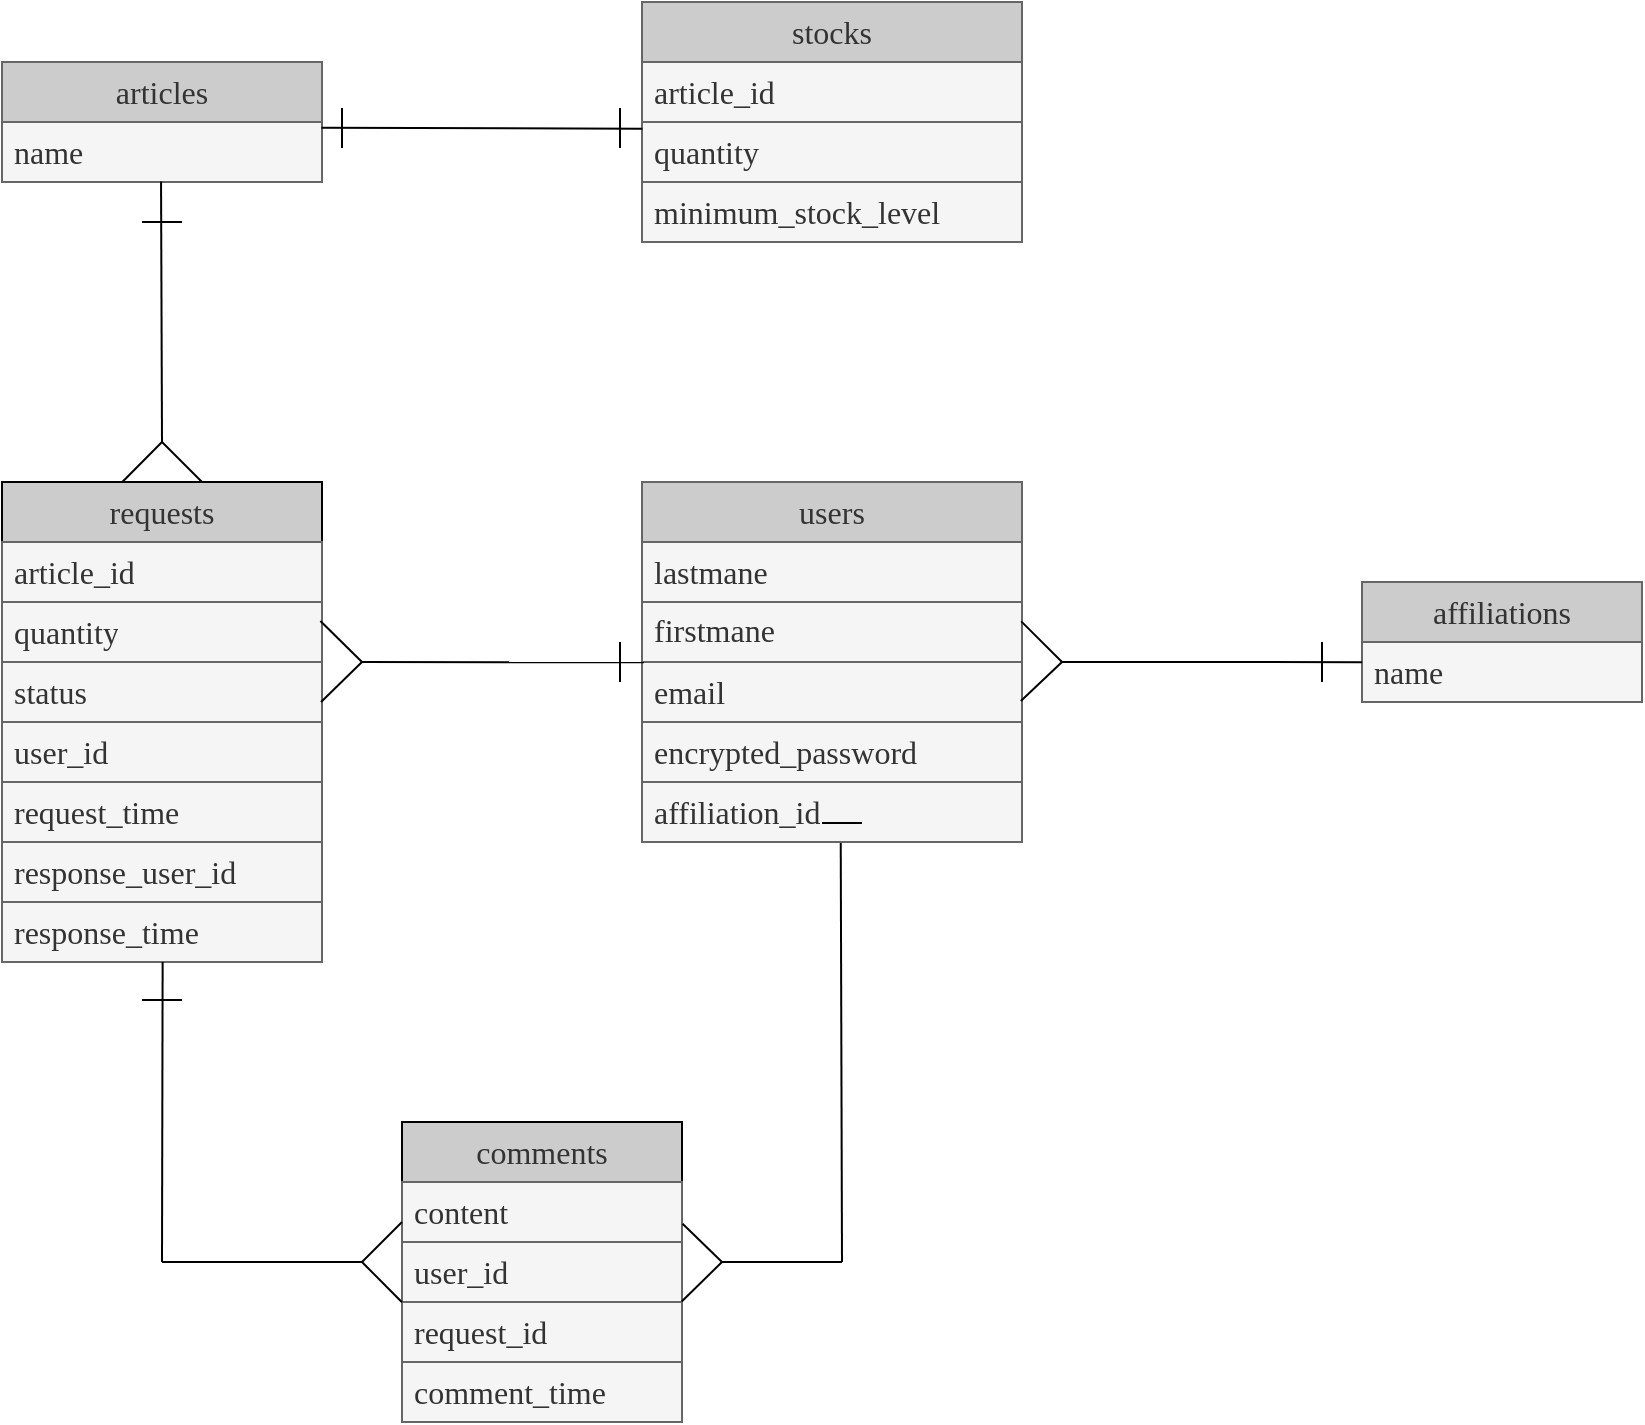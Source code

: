 <mxfile>
    <diagram id="Gapq9H3bDP9QJpvoK2ed" name="ページ1">
        <mxGraphModel dx="736" dy="667" grid="1" gridSize="10" guides="1" tooltips="1" connect="1" arrows="1" fold="1" page="1" pageScale="1" pageWidth="1169" pageHeight="827" math="0" shadow="0">
            <root>
                <mxCell id="0"/>
                <mxCell id="1" parent="0"/>
                <mxCell id="3" value="&lt;span style=&quot;caret-color: rgb(0, 0, 0); font-family: -webkit-standard; font-size: medium; text-align: start;&quot;&gt;requests&lt;/span&gt;" style="swimlane;fontStyle=0;childLayout=stackLayout;horizontal=1;startSize=30;horizontalStack=0;resizeParent=1;resizeParentMax=0;resizeLast=0;collapsible=1;marginBottom=0;whiteSpace=wrap;html=1;fillColor=#CCCCCC;fontColor=#333333;labelBackgroundColor=none;" parent="1" vertex="1">
                    <mxGeometry x="160" y="320" width="160" height="240" as="geometry"/>
                </mxCell>
                <mxCell id="4" value="&lt;span style=&quot;caret-color: rgb(0, 0, 0); font-family: -webkit-standard; font-size: medium;&quot;&gt;article_id&lt;/span&gt;" style="text;strokeColor=#666666;fillColor=#f5f5f5;align=left;verticalAlign=middle;spacingLeft=4;spacingRight=4;overflow=hidden;points=[[0,0.5],[1,0.5]];portConstraint=eastwest;rotatable=0;whiteSpace=wrap;html=1;fontColor=#333333;" parent="3" vertex="1">
                    <mxGeometry y="30" width="160" height="30" as="geometry"/>
                </mxCell>
                <mxCell id="5" value="&lt;span style=&quot;caret-color: rgb(0, 0, 0); font-family: -webkit-standard; font-size: medium;&quot;&gt;quantity&lt;/span&gt;" style="text;strokeColor=#666666;fillColor=#f5f5f5;align=left;verticalAlign=middle;spacingLeft=4;spacingRight=4;overflow=hidden;points=[[0,0.5],[1,0.5]];portConstraint=eastwest;rotatable=0;whiteSpace=wrap;html=1;fontColor=#333333;" parent="3" vertex="1">
                    <mxGeometry y="60" width="160" height="30" as="geometry"/>
                </mxCell>
                <mxCell id="11" value="&lt;font size=&quot;3&quot; face=&quot;-webkit-standard&quot;&gt;&lt;span style=&quot;caret-color: rgb(0, 0, 0);&quot;&gt;status&lt;/span&gt;&lt;/font&gt;" style="text;strokeColor=#666666;fillColor=#f5f5f5;align=left;verticalAlign=middle;spacingLeft=4;spacingRight=4;overflow=hidden;points=[[0,0.5],[1,0.5]];portConstraint=eastwest;rotatable=0;whiteSpace=wrap;html=1;fontColor=#333333;" parent="3" vertex="1">
                    <mxGeometry y="90" width="160" height="30" as="geometry"/>
                </mxCell>
                <mxCell id="9" value="&lt;span style=&quot;caret-color: rgb(0, 0, 0); font-family: -webkit-standard; font-size: medium;&quot;&gt;user_id&lt;/span&gt;" style="text;strokeColor=#666666;fillColor=#f5f5f5;align=left;verticalAlign=middle;spacingLeft=4;spacingRight=4;overflow=hidden;points=[[0,0.5],[1,0.5]];portConstraint=eastwest;rotatable=0;whiteSpace=wrap;html=1;fontColor=#333333;" parent="3" vertex="1">
                    <mxGeometry y="120" width="160" height="30" as="geometry"/>
                </mxCell>
                <mxCell id="10" value="&lt;span style=&quot;caret-color: rgb(0, 0, 0); font-family: -webkit-standard; font-size: medium;&quot;&gt;request_time&lt;/span&gt;" style="text;strokeColor=#666666;fillColor=#f5f5f5;align=left;verticalAlign=middle;spacingLeft=4;spacingRight=4;overflow=hidden;points=[[0,0.5],[1,0.5]];portConstraint=eastwest;rotatable=0;whiteSpace=wrap;html=1;fontColor=#333333;" parent="3" vertex="1">
                    <mxGeometry y="150" width="160" height="30" as="geometry"/>
                </mxCell>
                <mxCell id="8" value="&lt;span style=&quot;caret-color: rgb(0, 0, 0); font-family: -webkit-standard; font-size: medium;&quot;&gt;response_user_id&lt;/span&gt;" style="text;strokeColor=#666666;fillColor=#f5f5f5;align=left;verticalAlign=middle;spacingLeft=4;spacingRight=4;overflow=hidden;points=[[0,0.5],[1,0.5]];portConstraint=eastwest;rotatable=0;whiteSpace=wrap;html=1;fontColor=#333333;" parent="3" vertex="1">
                    <mxGeometry y="180" width="160" height="30" as="geometry"/>
                </mxCell>
                <mxCell id="7" value="&lt;span style=&quot;caret-color: rgb(0, 0, 0); font-family: -webkit-standard; font-size: medium;&quot;&gt;response_time&lt;/span&gt;" style="text;strokeColor=#666666;fillColor=#f5f5f5;align=left;verticalAlign=middle;spacingLeft=4;spacingRight=4;overflow=hidden;points=[[0,0.5],[1,0.5]];portConstraint=eastwest;rotatable=0;whiteSpace=wrap;html=1;fontColor=#333333;" parent="3" vertex="1">
                    <mxGeometry y="210" width="160" height="30" as="geometry"/>
                </mxCell>
                <mxCell id="12" value="&lt;span style=&quot;caret-color: rgb(0, 0, 0); font-family: -webkit-standard; font-size: medium; text-align: start;&quot;&gt;users&lt;/span&gt;" style="swimlane;fontStyle=0;childLayout=stackLayout;horizontal=1;startSize=30;horizontalStack=0;resizeParent=1;resizeParentMax=0;resizeLast=0;collapsible=1;marginBottom=0;whiteSpace=wrap;html=1;fontColor=#333333;fillColor=#CCCCCC;strokeColor=#666666;" parent="1" vertex="1">
                    <mxGeometry x="480" y="320" width="190" height="180" as="geometry"/>
                </mxCell>
                <mxCell id="13" value="&lt;span style=&quot;color: rgb(51, 51, 51); font-family: -webkit-standard; font-size: medium; font-style: normal; font-variant-ligatures: normal; font-variant-caps: normal; font-weight: 400; letter-spacing: normal; orphans: 2; text-align: left; text-indent: 0px; text-transform: none; widows: 2; word-spacing: 0px; -webkit-text-stroke-width: 0px; caret-color: rgb(0, 0, 0); text-decoration-thickness: initial; text-decoration-style: initial; text-decoration-color: initial; float: none; display: inline !important;&quot;&gt;lastmane&lt;/span&gt;" style="text;strokeColor=#666666;fillColor=#f5f5f5;align=left;verticalAlign=middle;spacingLeft=4;spacingRight=4;overflow=hidden;points=[[0,0.5],[1,0.5]];portConstraint=eastwest;rotatable=0;whiteSpace=wrap;html=1;fontColor=#333333;labelBackgroundColor=none;" parent="12" vertex="1">
                    <mxGeometry y="30" width="190" height="30" as="geometry"/>
                </mxCell>
                <mxCell id="60" value="&lt;div style=&quot;line-height: 18px;&quot;&gt;&lt;font size=&quot;3&quot; face=&quot;-webkit-standard&quot;&gt;&lt;span style=&quot;caret-color: rgb(0, 0, 0);&quot;&gt;firstmane&lt;/span&gt;&lt;/font&gt;&lt;/div&gt;" style="text;strokeColor=#666666;fillColor=#f5f5f5;align=left;verticalAlign=middle;spacingLeft=4;spacingRight=4;overflow=hidden;points=[[0,0.5],[1,0.5]];portConstraint=eastwest;rotatable=0;whiteSpace=wrap;html=1;fontColor=#333333;labelBackgroundColor=none;" parent="12" vertex="1">
                    <mxGeometry y="60" width="190" height="30" as="geometry"/>
                </mxCell>
                <mxCell id="16" value="&lt;span style=&quot;caret-color: rgb(0, 0, 0); font-family: -webkit-standard; font-size: medium;&quot;&gt;email&lt;span class=&quot;Apple-converted-space&quot;&gt;&amp;nbsp;&lt;/span&gt;&lt;/span&gt;" style="text;strokeColor=#666666;fillColor=#f5f5f5;align=left;verticalAlign=middle;spacingLeft=4;spacingRight=4;overflow=hidden;points=[[0,0.5],[1,0.5]];portConstraint=eastwest;rotatable=0;whiteSpace=wrap;html=1;fontColor=#333333;" parent="12" vertex="1">
                    <mxGeometry y="90" width="190" height="30" as="geometry"/>
                </mxCell>
                <mxCell id="14" value="&lt;span style=&quot;caret-color: rgb(0, 0, 0); font-family: -webkit-standard; font-size: medium;&quot;&gt;encrypted_password&lt;span class=&quot;Apple-converted-space&quot;&gt;&amp;nbsp;&lt;/span&gt;&lt;/span&gt;" style="text;strokeColor=#666666;fillColor=#f5f5f5;align=left;verticalAlign=middle;spacingLeft=4;spacingRight=4;overflow=hidden;points=[[0,0.5],[1,0.5]];portConstraint=eastwest;rotatable=0;whiteSpace=wrap;html=1;fontColor=#333333;" parent="12" vertex="1">
                    <mxGeometry y="120" width="190" height="30" as="geometry"/>
                </mxCell>
                <mxCell id="15" value="&lt;span style=&quot;caret-color: rgb(0, 0, 0); font-family: -webkit-standard; font-size: medium;&quot;&gt;affiliation_id&lt;/span&gt;" style="text;strokeColor=#666666;fillColor=#f5f5f5;align=left;verticalAlign=middle;spacingLeft=4;spacingRight=4;overflow=hidden;points=[[0,0.5],[1,0.5]];portConstraint=eastwest;rotatable=0;whiteSpace=wrap;html=1;fontColor=#333333;" parent="12" vertex="1">
                    <mxGeometry y="150" width="190" height="30" as="geometry"/>
                </mxCell>
                <mxCell id="17" value="&lt;span style=&quot;caret-color: rgb(0, 0, 0); font-family: -webkit-standard; font-size: medium; text-align: start;&quot;&gt;comments&lt;/span&gt;" style="swimlane;fontStyle=0;childLayout=stackLayout;horizontal=1;startSize=30;horizontalStack=0;resizeParent=1;resizeParentMax=0;resizeLast=0;collapsible=1;marginBottom=0;whiteSpace=wrap;html=1;labelBackgroundColor=none;fillColor=#CCCCCC;fontColor=#333333;" parent="1" vertex="1">
                    <mxGeometry x="360" y="640" width="140" height="150" as="geometry"/>
                </mxCell>
                <mxCell id="18" value="&lt;span style=&quot;caret-color: rgb(0, 0, 0); font-family: -webkit-standard; font-size: medium;&quot;&gt;content&lt;/span&gt;" style="text;strokeColor=#666666;fillColor=#f5f5f5;align=left;verticalAlign=middle;spacingLeft=4;spacingRight=4;overflow=hidden;points=[[0,0.5],[1,0.5]];portConstraint=eastwest;rotatable=0;whiteSpace=wrap;html=1;labelBackgroundColor=none;fontColor=#333333;" parent="17" vertex="1">
                    <mxGeometry y="30" width="140" height="30" as="geometry"/>
                </mxCell>
                <mxCell id="19" value="&lt;span style=&quot;caret-color: rgb(0, 0, 0); font-family: -webkit-standard; font-size: medium;&quot;&gt;user_id&lt;/span&gt;" style="text;strokeColor=#666666;fillColor=#f5f5f5;align=left;verticalAlign=middle;spacingLeft=4;spacingRight=4;overflow=hidden;points=[[0,0.5],[1,0.5]];portConstraint=eastwest;rotatable=0;whiteSpace=wrap;html=1;labelBackgroundColor=none;fontColor=#333333;" parent="17" vertex="1">
                    <mxGeometry y="60" width="140" height="30" as="geometry"/>
                </mxCell>
                <mxCell id="20" value="&lt;span style=&quot;caret-color: rgb(0, 0, 0); font-family: -webkit-standard; font-size: medium;&quot;&gt;request_id&lt;/span&gt;" style="text;strokeColor=#666666;fillColor=#f5f5f5;align=left;verticalAlign=middle;spacingLeft=4;spacingRight=4;overflow=hidden;points=[[0,0.5],[1,0.5]];portConstraint=eastwest;rotatable=0;whiteSpace=wrap;html=1;labelBackgroundColor=none;fontColor=#333333;" parent="17" vertex="1">
                    <mxGeometry y="90" width="140" height="30" as="geometry"/>
                </mxCell>
                <mxCell id="62" value="&lt;span style=&quot;font-family: -webkit-standard; font-size: medium; caret-color: rgb(0, 0, 0);&quot;&gt;comment_time&lt;/span&gt;" style="text;strokeColor=#666666;fillColor=#f5f5f5;align=left;verticalAlign=middle;spacingLeft=4;spacingRight=4;overflow=hidden;points=[[0,0.5],[1,0.5]];portConstraint=eastwest;rotatable=0;whiteSpace=wrap;html=1;fontColor=#333333;" vertex="1" parent="17">
                    <mxGeometry y="120" width="140" height="30" as="geometry"/>
                </mxCell>
                <mxCell id="21" value="&lt;span style=&quot;caret-color: rgb(0, 0, 0); font-family: -webkit-standard; font-size: medium; text-align: start;&quot;&gt;affiliations&lt;/span&gt;" style="swimlane;fontStyle=0;childLayout=stackLayout;horizontal=1;startSize=30;horizontalStack=0;resizeParent=1;resizeParentMax=0;resizeLast=0;collapsible=1;marginBottom=0;whiteSpace=wrap;html=1;labelBackgroundColor=none;fontColor=#333333;fillColor=#CCCCCC;strokeColor=#666666;" parent="1" vertex="1">
                    <mxGeometry x="840" y="370" width="140" height="60" as="geometry"/>
                </mxCell>
                <mxCell id="22" value="&lt;span style=&quot;caret-color: rgb(0, 0, 0); font-family: -webkit-standard; font-size: medium;&quot;&gt;name&lt;/span&gt;" style="text;strokeColor=#666666;fillColor=#f5f5f5;align=left;verticalAlign=middle;spacingLeft=4;spacingRight=4;overflow=hidden;points=[[0,0.5],[1,0.5]];portConstraint=eastwest;rotatable=0;whiteSpace=wrap;html=1;labelBackgroundColor=none;fontColor=#333333;" parent="21" vertex="1">
                    <mxGeometry y="30" width="140" height="30" as="geometry"/>
                </mxCell>
                <mxCell id="25" value="&lt;span style=&quot;caret-color: rgb(0, 0, 0); font-family: -webkit-standard; font-size: medium; text-align: start;&quot;&gt;articles&lt;/span&gt;" style="swimlane;fontStyle=0;childLayout=stackLayout;horizontal=1;startSize=30;horizontalStack=0;resizeParent=1;resizeParentMax=0;resizeLast=0;collapsible=1;marginBottom=0;whiteSpace=wrap;html=1;labelBackgroundColor=none;fontColor=#333333;fillColor=#CCCCCC;strokeColor=#666666;" parent="1" vertex="1">
                    <mxGeometry x="160" y="110" width="160" height="60" as="geometry"/>
                </mxCell>
                <mxCell id="26" value="&lt;span style=&quot;caret-color: rgb(0, 0, 0); font-family: -webkit-standard; font-size: medium;&quot;&gt;name&lt;span class=&quot;Apple-converted-space&quot;&gt;&amp;nbsp;&lt;/span&gt;&lt;/span&gt;" style="text;strokeColor=#666666;fillColor=#f5f5f5;align=left;verticalAlign=middle;spacingLeft=4;spacingRight=4;overflow=hidden;points=[[0,0.5],[1,0.5]];portConstraint=eastwest;rotatable=0;whiteSpace=wrap;html=1;labelBackgroundColor=none;fontColor=#333333;" parent="25" vertex="1">
                    <mxGeometry y="30" width="160" height="30" as="geometry"/>
                </mxCell>
                <mxCell id="37" value="" style="endArrow=none;html=1;fontColor=default;" parent="25" edge="1">
                    <mxGeometry width="50" height="50" relative="1" as="geometry">
                        <mxPoint x="70" y="80" as="sourcePoint"/>
                        <mxPoint x="90" y="80" as="targetPoint"/>
                    </mxGeometry>
                </mxCell>
                <mxCell id="29" value="&lt;span style=&quot;caret-color: rgb(0, 0, 0); font-family: -webkit-standard; font-size: medium; text-align: start;&quot;&gt;stocks&lt;/span&gt;" style="swimlane;fontStyle=0;childLayout=stackLayout;horizontal=1;startSize=30;horizontalStack=0;resizeParent=1;resizeParentMax=0;resizeLast=0;collapsible=1;marginBottom=0;whiteSpace=wrap;html=1;labelBackgroundColor=none;fillColor=#CCCCCC;fontColor=#333333;strokeColor=#666666;" parent="1" vertex="1">
                    <mxGeometry x="480" y="80" width="190" height="120" as="geometry"/>
                </mxCell>
                <mxCell id="30" value="&lt;span style=&quot;caret-color: rgb(0, 0, 0); font-family: -webkit-standard; font-size: medium;&quot;&gt;article_id&lt;span class=&quot;Apple-converted-space&quot;&gt;&amp;nbsp;&lt;/span&gt;&lt;/span&gt;" style="text;strokeColor=#666666;fillColor=#f5f5f5;align=left;verticalAlign=middle;spacingLeft=4;spacingRight=4;overflow=hidden;points=[[0,0.5],[1,0.5]];portConstraint=eastwest;rotatable=0;whiteSpace=wrap;html=1;labelBackgroundColor=none;fontColor=#333333;" parent="29" vertex="1">
                    <mxGeometry y="30" width="190" height="30" as="geometry"/>
                </mxCell>
                <mxCell id="31" value="&lt;span style=&quot;caret-color: rgb(0, 0, 0); font-family: -webkit-standard; font-size: medium;&quot;&gt;quantity&lt;span class=&quot;Apple-converted-space&quot;&gt;&amp;nbsp;&lt;/span&gt;&lt;/span&gt;" style="text;strokeColor=#666666;fillColor=#f5f5f5;align=left;verticalAlign=middle;spacingLeft=4;spacingRight=4;overflow=hidden;points=[[0,0.5],[1,0.5]];portConstraint=eastwest;rotatable=0;whiteSpace=wrap;html=1;labelBackgroundColor=none;fontColor=#333333;" parent="29" vertex="1">
                    <mxGeometry y="60" width="190" height="30" as="geometry"/>
                </mxCell>
                <mxCell id="32" value="&lt;span style=&quot;caret-color: rgb(0, 0, 0); font-family: -webkit-standard; font-size: medium;&quot;&gt;minimum_stock_level&lt;/span&gt;" style="text;strokeColor=#666666;fillColor=#f5f5f5;align=left;verticalAlign=middle;spacingLeft=4;spacingRight=4;overflow=hidden;points=[[0,0.5],[1,0.5]];portConstraint=eastwest;rotatable=0;whiteSpace=wrap;html=1;labelBackgroundColor=none;fontColor=#333333;" parent="29" vertex="1">
                    <mxGeometry y="90" width="190" height="30" as="geometry"/>
                </mxCell>
                <mxCell id="34" value="" style="endArrow=none;html=1;fontColor=default;entryX=0.497;entryY=0.993;entryDx=0;entryDy=0;entryPerimeter=0;" parent="1" target="26" edge="1">
                    <mxGeometry width="50" height="50" relative="1" as="geometry">
                        <mxPoint x="240" y="300" as="sourcePoint"/>
                        <mxPoint x="500" y="300" as="targetPoint"/>
                    </mxGeometry>
                </mxCell>
                <mxCell id="35" value="" style="endArrow=none;html=1;fontColor=default;exitX=0.625;exitY=0;exitDx=0;exitDy=0;exitPerimeter=0;" parent="1" source="3" edge="1">
                    <mxGeometry width="50" height="50" relative="1" as="geometry">
                        <mxPoint x="280" y="290" as="sourcePoint"/>
                        <mxPoint x="240" y="300" as="targetPoint"/>
                    </mxGeometry>
                </mxCell>
                <mxCell id="36" value="" style="endArrow=none;html=1;fontColor=default;entryX=0.376;entryY=0;entryDx=0;entryDy=0;entryPerimeter=0;" parent="1" target="3" edge="1">
                    <mxGeometry width="50" height="50" relative="1" as="geometry">
                        <mxPoint x="240" y="300" as="sourcePoint"/>
                        <mxPoint x="330" y="240" as="targetPoint"/>
                    </mxGeometry>
                </mxCell>
                <mxCell id="38" value="" style="endArrow=none;html=1;fontColor=default;entryX=0.001;entryY=0.111;entryDx=0;entryDy=0;entryPerimeter=0;exitX=0.998;exitY=0.095;exitDx=0;exitDy=0;exitPerimeter=0;" parent="1" source="26" target="31" edge="1">
                    <mxGeometry width="50" height="50" relative="1" as="geometry">
                        <mxPoint x="320" y="144" as="sourcePoint"/>
                        <mxPoint x="420" y="120" as="targetPoint"/>
                    </mxGeometry>
                </mxCell>
                <mxCell id="39" value="" style="endArrow=none;html=1;fontColor=default;" parent="1" edge="1">
                    <mxGeometry width="50" height="50" relative="1" as="geometry">
                        <mxPoint x="330" y="153" as="sourcePoint"/>
                        <mxPoint x="330" y="133" as="targetPoint"/>
                    </mxGeometry>
                </mxCell>
                <mxCell id="40" value="" style="endArrow=none;html=1;fontColor=default;" parent="1" edge="1">
                    <mxGeometry width="50" height="50" relative="1" as="geometry">
                        <mxPoint x="469" y="153" as="sourcePoint"/>
                        <mxPoint x="469" y="133" as="targetPoint"/>
                    </mxGeometry>
                </mxCell>
                <mxCell id="41" value="" style="endArrow=none;html=1;fontColor=default;entryX=0.005;entryY=0.006;entryDx=0;entryDy=0;entryPerimeter=0;" parent="1" target="16" edge="1">
                    <mxGeometry width="50" height="50" relative="1" as="geometry">
                        <mxPoint x="340" y="410" as="sourcePoint"/>
                        <mxPoint x="450" y="370" as="targetPoint"/>
                    </mxGeometry>
                </mxCell>
                <mxCell id="42" value="" style="endArrow=none;html=1;fontColor=default;exitX=0.997;exitY=0.667;exitDx=0;exitDy=0;exitPerimeter=0;" parent="1" source="11" edge="1">
                    <mxGeometry width="50" height="50" relative="1" as="geometry">
                        <mxPoint x="400" y="420" as="sourcePoint"/>
                        <mxPoint x="340" y="410" as="targetPoint"/>
                    </mxGeometry>
                </mxCell>
                <mxCell id="43" value="" style="endArrow=none;html=1;fontColor=default;exitX=0.995;exitY=0.318;exitDx=0;exitDy=0;exitPerimeter=0;" parent="1" source="5" edge="1">
                    <mxGeometry width="50" height="50" relative="1" as="geometry">
                        <mxPoint x="322" y="391" as="sourcePoint"/>
                        <mxPoint x="340" y="410" as="targetPoint"/>
                    </mxGeometry>
                </mxCell>
                <mxCell id="45" value="" style="endArrow=none;html=1;fontColor=default;" parent="1" edge="1">
                    <mxGeometry width="50" height="50" relative="1" as="geometry">
                        <mxPoint x="469" y="420" as="sourcePoint"/>
                        <mxPoint x="469" y="400" as="targetPoint"/>
                    </mxGeometry>
                </mxCell>
                <mxCell id="46" value="" style="endArrow=none;html=1;fontColor=default;exitX=0.502;exitY=1.002;exitDx=0;exitDy=0;exitPerimeter=0;" parent="1" source="7" edge="1">
                    <mxGeometry width="50" height="50" relative="1" as="geometry">
                        <mxPoint x="320" y="630" as="sourcePoint"/>
                        <mxPoint x="240" y="710" as="targetPoint"/>
                    </mxGeometry>
                </mxCell>
                <mxCell id="47" value="" style="endArrow=none;html=1;fontColor=default;" parent="1" edge="1">
                    <mxGeometry width="50" height="50" relative="1" as="geometry">
                        <mxPoint x="240" y="710" as="sourcePoint"/>
                        <mxPoint x="340" y="710" as="targetPoint"/>
                    </mxGeometry>
                </mxCell>
                <mxCell id="48" value="" style="endArrow=none;html=1;fontColor=default;entryX=0;entryY=0.666;entryDx=0;entryDy=0;entryPerimeter=0;" parent="1" target="18" edge="1">
                    <mxGeometry width="50" height="50" relative="1" as="geometry">
                        <mxPoint x="340" y="710" as="sourcePoint"/>
                        <mxPoint x="390" y="680" as="targetPoint"/>
                    </mxGeometry>
                </mxCell>
                <mxCell id="49" value="" style="endArrow=none;html=1;fontColor=default;entryX=0;entryY=1.005;entryDx=0;entryDy=0;entryPerimeter=0;" parent="1" target="19" edge="1">
                    <mxGeometry width="50" height="50" relative="1" as="geometry">
                        <mxPoint x="340" y="710" as="sourcePoint"/>
                        <mxPoint x="390" y="680" as="targetPoint"/>
                    </mxGeometry>
                </mxCell>
                <mxCell id="50" value="" style="endArrow=none;html=1;fontColor=default;" parent="1" edge="1">
                    <mxGeometry width="50" height="50" relative="1" as="geometry">
                        <mxPoint x="230" y="579" as="sourcePoint"/>
                        <mxPoint x="250" y="579" as="targetPoint"/>
                    </mxGeometry>
                </mxCell>
                <mxCell id="51" value="" style="endArrow=none;html=1;fontColor=default;exitX=1.002;exitY=0.695;exitDx=0;exitDy=0;exitPerimeter=0;" parent="1" source="18" edge="1">
                    <mxGeometry width="50" height="50" relative="1" as="geometry">
                        <mxPoint x="390" y="610" as="sourcePoint"/>
                        <mxPoint x="520" y="710" as="targetPoint"/>
                    </mxGeometry>
                </mxCell>
                <mxCell id="52" value="" style="endArrow=none;html=1;fontColor=default;exitX=0.999;exitY=-0.007;exitDx=0;exitDy=0;exitPerimeter=0;" parent="1" source="20" edge="1">
                    <mxGeometry width="50" height="50" relative="1" as="geometry">
                        <mxPoint x="450" y="720" as="sourcePoint"/>
                        <mxPoint x="520" y="710" as="targetPoint"/>
                    </mxGeometry>
                </mxCell>
                <mxCell id="53" value="" style="endArrow=none;html=1;fontColor=default;" parent="1" edge="1">
                    <mxGeometry width="50" height="50" relative="1" as="geometry">
                        <mxPoint x="520" y="710" as="sourcePoint"/>
                        <mxPoint x="580" y="710" as="targetPoint"/>
                    </mxGeometry>
                </mxCell>
                <mxCell id="54" value="" style="endArrow=none;html=1;fontColor=default;entryX=0.523;entryY=1.018;entryDx=0;entryDy=0;entryPerimeter=0;" parent="1" target="15" edge="1">
                    <mxGeometry width="50" height="50" relative="1" as="geometry">
                        <mxPoint x="580" y="710" as="sourcePoint"/>
                        <mxPoint x="520" y="550" as="targetPoint"/>
                    </mxGeometry>
                </mxCell>
                <mxCell id="55" value="" style="endArrow=none;html=1;fontColor=default;" parent="1" edge="1">
                    <mxGeometry width="50" height="50" relative="1" as="geometry">
                        <mxPoint x="570" y="490.52" as="sourcePoint"/>
                        <mxPoint x="590" y="490.52" as="targetPoint"/>
                    </mxGeometry>
                </mxCell>
                <mxCell id="56" value="" style="endArrow=none;html=1;fontColor=default;entryX=0;entryY=0.336;entryDx=0;entryDy=0;entryPerimeter=0;" parent="1" target="22" edge="1">
                    <mxGeometry width="50" height="50" relative="1" as="geometry">
                        <mxPoint x="690" y="410" as="sourcePoint"/>
                        <mxPoint x="790" y="410" as="targetPoint"/>
                    </mxGeometry>
                </mxCell>
                <mxCell id="57" value="" style="endArrow=none;html=1;fontColor=default;exitX=0.997;exitY=0.649;exitDx=0;exitDy=0;exitPerimeter=0;" parent="1" source="16" edge="1">
                    <mxGeometry width="50" height="50" relative="1" as="geometry">
                        <mxPoint x="680" y="450" as="sourcePoint"/>
                        <mxPoint x="690" y="410" as="targetPoint"/>
                    </mxGeometry>
                </mxCell>
                <mxCell id="58" value="" style="endArrow=none;html=1;fontColor=default;entryX=0.998;entryY=0.323;entryDx=0;entryDy=0;entryPerimeter=0;" parent="1" target="60" edge="1">
                    <mxGeometry width="50" height="50" relative="1" as="geometry">
                        <mxPoint x="690" y="410" as="sourcePoint"/>
                        <mxPoint x="730" y="400" as="targetPoint"/>
                    </mxGeometry>
                </mxCell>
                <mxCell id="59" value="" style="endArrow=none;html=1;fontColor=default;" parent="1" edge="1">
                    <mxGeometry width="50" height="50" relative="1" as="geometry">
                        <mxPoint x="820" y="420" as="sourcePoint"/>
                        <mxPoint x="820" y="400" as="targetPoint"/>
                    </mxGeometry>
                </mxCell>
            </root>
        </mxGraphModel>
    </diagram>
</mxfile>